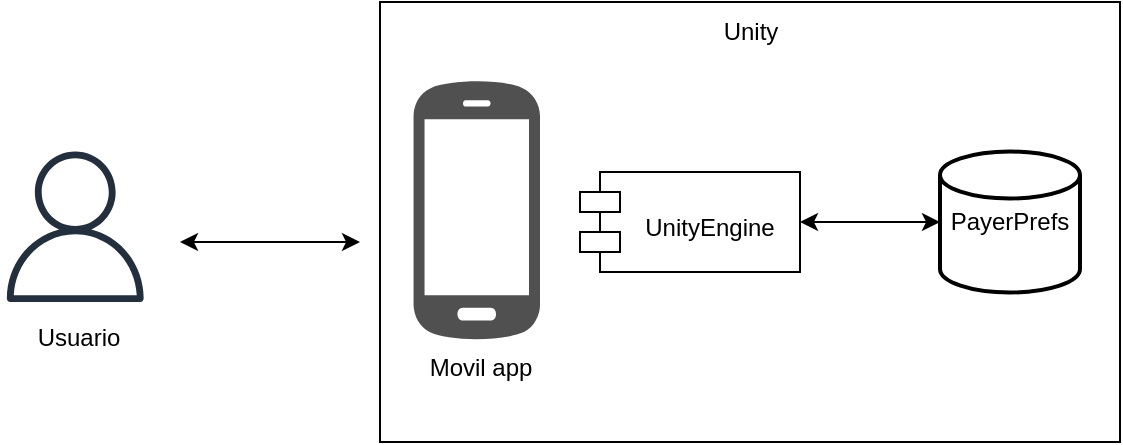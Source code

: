 <mxfile version="24.7.7">
  <diagram name="Página-1" id="HT6YK4rW6dHHV8FSswbW">
    <mxGraphModel dx="1009" dy="539" grid="1" gridSize="10" guides="1" tooltips="1" connect="1" arrows="1" fold="1" page="1" pageScale="1" pageWidth="827" pageHeight="1169" math="0" shadow="0">
      <root>
        <mxCell id="0" />
        <mxCell id="1" parent="0" />
        <mxCell id="lphWiRB0ap0t4Hr-XkLs-13" value="" style="rounded=0;whiteSpace=wrap;html=1;fillColor=none;" vertex="1" parent="1">
          <mxGeometry x="340" y="60" width="370" height="220" as="geometry" />
        </mxCell>
        <mxCell id="lphWiRB0ap0t4Hr-XkLs-1" value="" style="sketch=0;outlineConnect=0;fontColor=#232F3E;gradientColor=none;fillColor=#232F3D;strokeColor=none;dashed=0;verticalLabelPosition=bottom;verticalAlign=top;align=center;html=1;fontSize=12;fontStyle=0;aspect=fixed;pointerEvents=1;shape=mxgraph.aws4.user;" vertex="1" parent="1">
          <mxGeometry x="150" y="134.75" width="75.25" height="75.25" as="geometry" />
        </mxCell>
        <mxCell id="lphWiRB0ap0t4Hr-XkLs-5" value="" style="group" vertex="1" connectable="0" parent="1">
          <mxGeometry x="360" y="110" width="60" height="120" as="geometry" />
        </mxCell>
        <mxCell id="lphWiRB0ap0t4Hr-XkLs-2" value="" style="sketch=0;pointerEvents=1;shadow=0;dashed=0;html=1;strokeColor=none;fillColor=#505050;labelPosition=center;verticalLabelPosition=bottom;verticalAlign=top;outlineConnect=0;align=center;shape=mxgraph.office.devices.cell_phone_android_proportional;" vertex="1" parent="lphWiRB0ap0t4Hr-XkLs-5">
          <mxGeometry x="-3.23" y="-12" width="63.23" height="132" as="geometry" />
        </mxCell>
        <mxCell id="lphWiRB0ap0t4Hr-XkLs-4" value="" style="shape=image;verticalLabelPosition=bottom;labelBackgroundColor=default;verticalAlign=top;aspect=fixed;imageAspect=0;image=https://cdn.worldvectorlogo.com/logos/unity-69.svg;" vertex="1" parent="lphWiRB0ap0t4Hr-XkLs-5">
          <mxGeometry x="6.95" y="31.98" width="42.86" height="44.04" as="geometry" />
        </mxCell>
        <mxCell id="lphWiRB0ap0t4Hr-XkLs-6" value="" style="endArrow=classic;startArrow=classic;html=1;rounded=0;" edge="1" parent="1">
          <mxGeometry width="50" height="50" relative="1" as="geometry">
            <mxPoint x="240" y="180" as="sourcePoint" />
            <mxPoint x="330" y="180" as="targetPoint" />
          </mxGeometry>
        </mxCell>
        <mxCell id="lphWiRB0ap0t4Hr-XkLs-7" value="Usuario" style="text;html=1;align=center;verticalAlign=middle;resizable=0;points=[];autosize=1;strokeColor=none;fillColor=none;" vertex="1" parent="1">
          <mxGeometry x="159" y="212.75" width="60" height="30" as="geometry" />
        </mxCell>
        <mxCell id="lphWiRB0ap0t4Hr-XkLs-8" value="&lt;div&gt;&lt;br&gt;&lt;/div&gt;UnityEngine" style="shape=module;align=left;spacingLeft=20;align=center;verticalAlign=top;whiteSpace=wrap;html=1;" vertex="1" parent="1">
          <mxGeometry x="440" y="145" width="110" height="50" as="geometry" />
        </mxCell>
        <mxCell id="lphWiRB0ap0t4Hr-XkLs-9" value="Movil app" style="text;html=1;align=center;verticalAlign=middle;resizable=0;points=[];autosize=1;strokeColor=none;fillColor=none;" vertex="1" parent="1">
          <mxGeometry x="355" y="228" width="70" height="30" as="geometry" />
        </mxCell>
        <mxCell id="lphWiRB0ap0t4Hr-XkLs-11" value="PayerPrefs" style="strokeWidth=2;html=1;shape=mxgraph.flowchart.database;whiteSpace=wrap;" vertex="1" parent="1">
          <mxGeometry x="620" y="134.75" width="70" height="70.5" as="geometry" />
        </mxCell>
        <mxCell id="lphWiRB0ap0t4Hr-XkLs-12" style="edgeStyle=orthogonalEdgeStyle;rounded=0;orthogonalLoop=1;jettySize=auto;html=1;entryX=0;entryY=0.5;entryDx=0;entryDy=0;entryPerimeter=0;startArrow=classic;startFill=1;" edge="1" parent="1" source="lphWiRB0ap0t4Hr-XkLs-8" target="lphWiRB0ap0t4Hr-XkLs-11">
          <mxGeometry relative="1" as="geometry" />
        </mxCell>
        <mxCell id="lphWiRB0ap0t4Hr-XkLs-14" value="Unity" style="text;html=1;align=center;verticalAlign=middle;resizable=0;points=[];autosize=1;strokeColor=none;fillColor=none;" vertex="1" parent="1">
          <mxGeometry x="500" y="60" width="50" height="30" as="geometry" />
        </mxCell>
      </root>
    </mxGraphModel>
  </diagram>
</mxfile>
